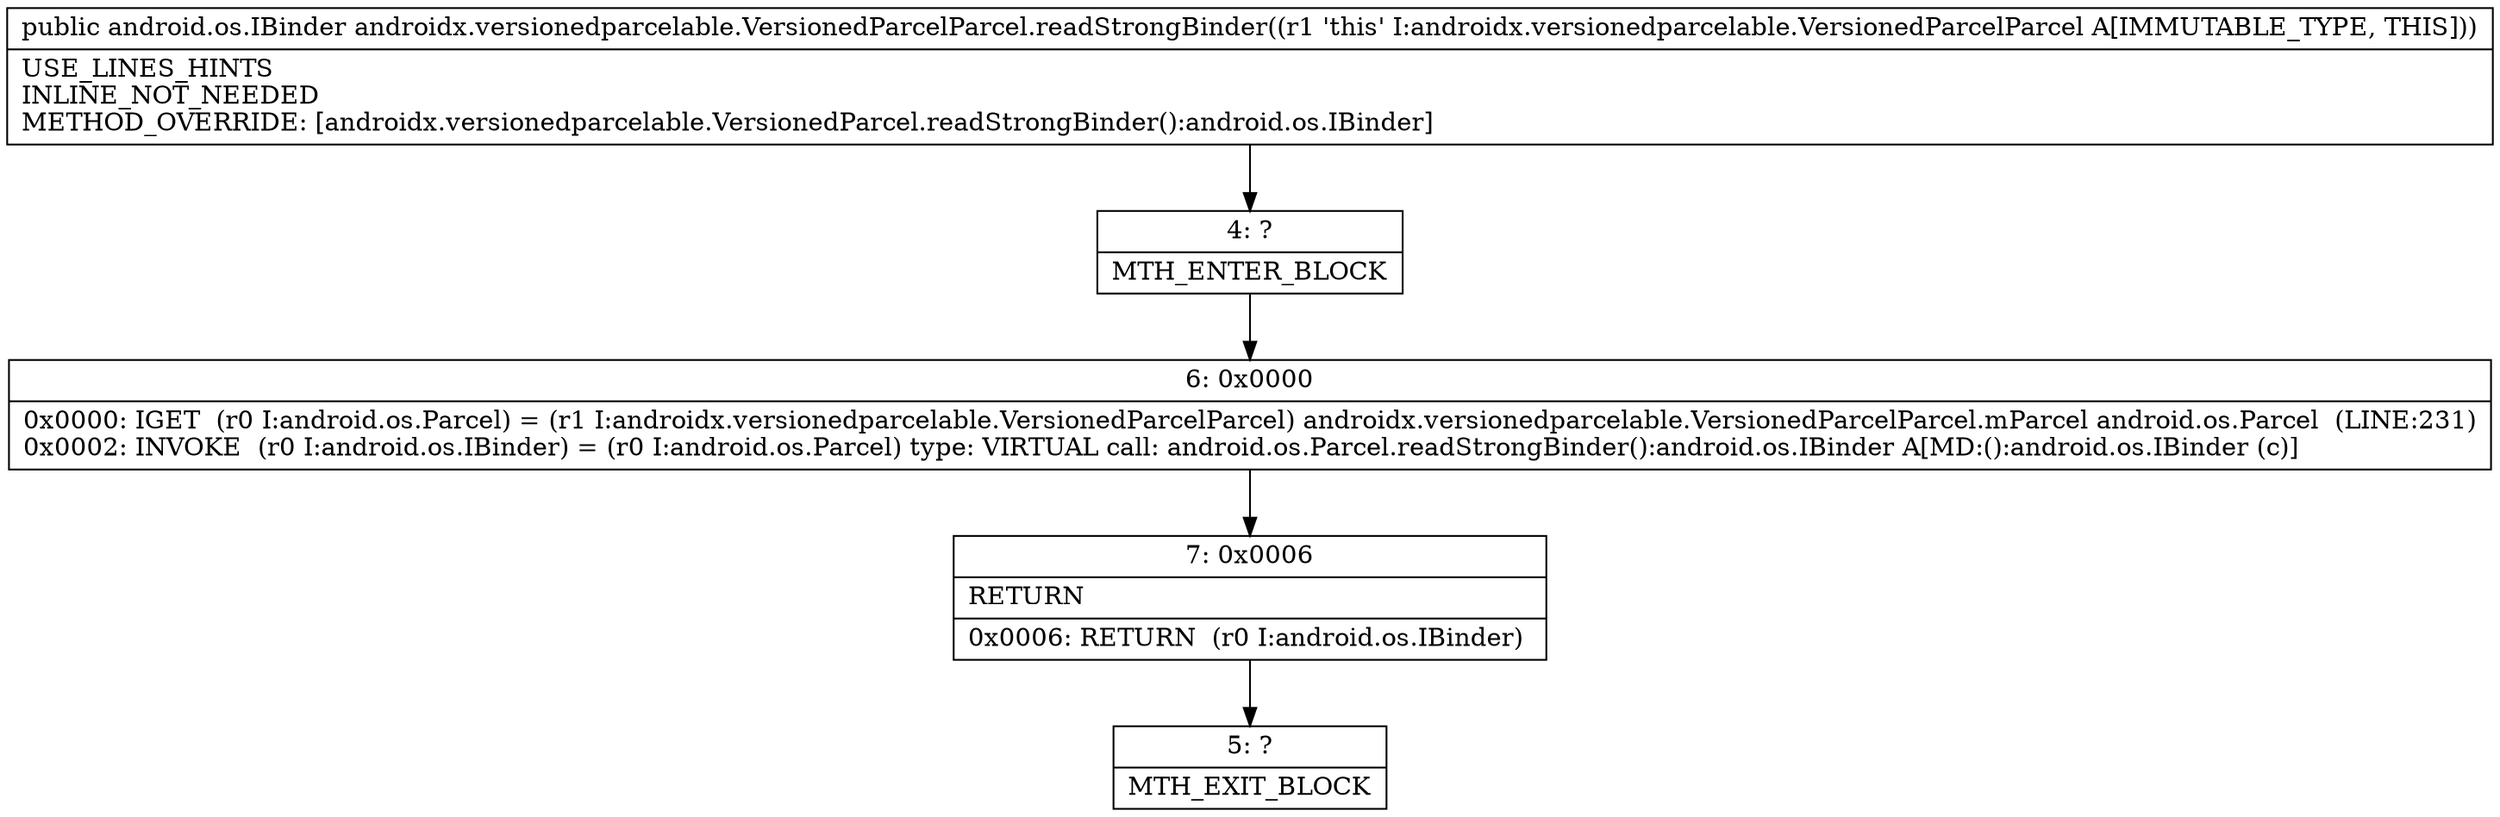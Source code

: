digraph "CFG forandroidx.versionedparcelable.VersionedParcelParcel.readStrongBinder()Landroid\/os\/IBinder;" {
Node_4 [shape=record,label="{4\:\ ?|MTH_ENTER_BLOCK\l}"];
Node_6 [shape=record,label="{6\:\ 0x0000|0x0000: IGET  (r0 I:android.os.Parcel) = (r1 I:androidx.versionedparcelable.VersionedParcelParcel) androidx.versionedparcelable.VersionedParcelParcel.mParcel android.os.Parcel  (LINE:231)\l0x0002: INVOKE  (r0 I:android.os.IBinder) = (r0 I:android.os.Parcel) type: VIRTUAL call: android.os.Parcel.readStrongBinder():android.os.IBinder A[MD:():android.os.IBinder (c)]\l}"];
Node_7 [shape=record,label="{7\:\ 0x0006|RETURN\l|0x0006: RETURN  (r0 I:android.os.IBinder) \l}"];
Node_5 [shape=record,label="{5\:\ ?|MTH_EXIT_BLOCK\l}"];
MethodNode[shape=record,label="{public android.os.IBinder androidx.versionedparcelable.VersionedParcelParcel.readStrongBinder((r1 'this' I:androidx.versionedparcelable.VersionedParcelParcel A[IMMUTABLE_TYPE, THIS]))  | USE_LINES_HINTS\lINLINE_NOT_NEEDED\lMETHOD_OVERRIDE: [androidx.versionedparcelable.VersionedParcel.readStrongBinder():android.os.IBinder]\l}"];
MethodNode -> Node_4;Node_4 -> Node_6;
Node_6 -> Node_7;
Node_7 -> Node_5;
}


